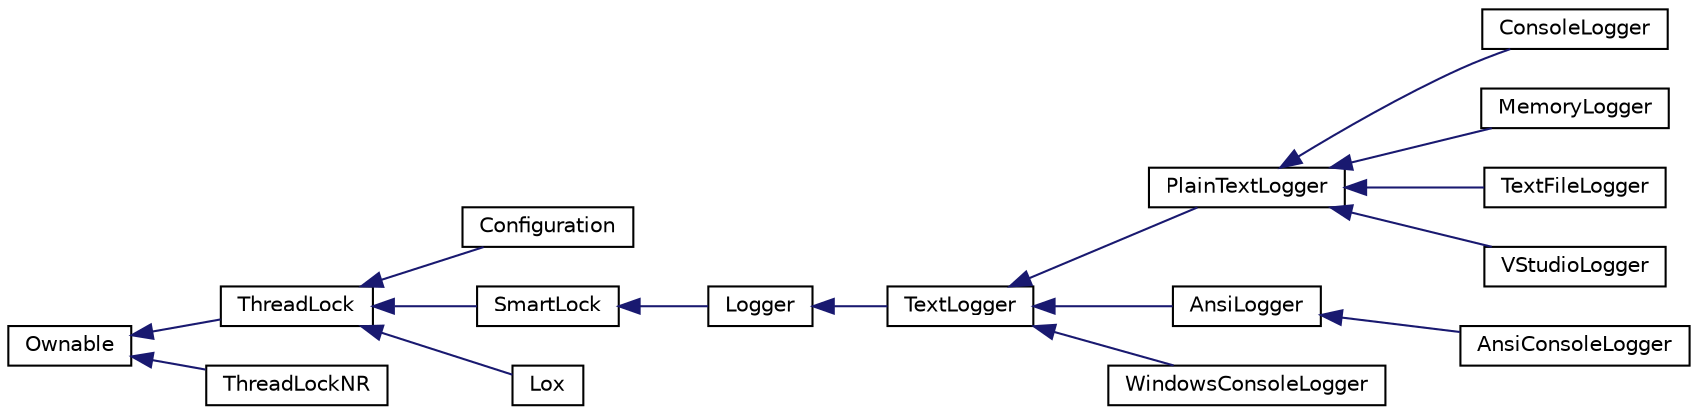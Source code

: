 digraph "Graphical Class Hierarchy"
{
  edge [fontname="Helvetica",fontsize="10",labelfontname="Helvetica",labelfontsize="10"];
  node [fontname="Helvetica",fontsize="10",shape=record];
  rankdir="LR";
  Node1 [label="Ownable",height=0.2,width=0.4,color="black", fillcolor="white", style="filled",URL="$classaworx_1_1lib_1_1Ownable.html"];
  Node1 -> Node2 [dir="back",color="midnightblue",fontsize="10",style="solid",fontname="Helvetica"];
  Node2 [label="ThreadLock",height=0.2,width=0.4,color="black", fillcolor="white", style="filled",URL="$classaworx_1_1lib_1_1threads_1_1ThreadLock.html"];
  Node2 -> Node3 [dir="back",color="midnightblue",fontsize="10",style="solid",fontname="Helvetica"];
  Node3 [label="Configuration",height=0.2,width=0.4,color="black", fillcolor="white", style="filled",URL="$classaworx_1_1lib_1_1config_1_1Configuration.html"];
  Node2 -> Node4 [dir="back",color="midnightblue",fontsize="10",style="solid",fontname="Helvetica"];
  Node4 [label="SmartLock",height=0.2,width=0.4,color="black", fillcolor="white", style="filled",URL="$classaworx_1_1lib_1_1threads_1_1SmartLock.html"];
  Node4 -> Node5 [dir="back",color="midnightblue",fontsize="10",style="solid",fontname="Helvetica"];
  Node5 [label="Logger",height=0.2,width=0.4,color="black", fillcolor="white", style="filled",URL="$classaworx_1_1lox_1_1core_1_1Logger.html"];
  Node5 -> Node6 [dir="back",color="midnightblue",fontsize="10",style="solid",fontname="Helvetica"];
  Node6 [label="TextLogger",height=0.2,width=0.4,color="black", fillcolor="white", style="filled",URL="$classaworx_1_1lox_1_1core_1_1textlogger_1_1TextLogger.html"];
  Node6 -> Node7 [dir="back",color="midnightblue",fontsize="10",style="solid",fontname="Helvetica"];
  Node7 [label="PlainTextLogger",height=0.2,width=0.4,color="black", fillcolor="white", style="filled",URL="$classaworx_1_1lox_1_1core_1_1textlogger_1_1PlainTextLogger.html"];
  Node7 -> Node8 [dir="back",color="midnightblue",fontsize="10",style="solid",fontname="Helvetica"];
  Node8 [label="ConsoleLogger",height=0.2,width=0.4,color="black", fillcolor="white", style="filled",URL="$classaworx_1_1lox_1_1loggers_1_1ConsoleLogger.html"];
  Node7 -> Node9 [dir="back",color="midnightblue",fontsize="10",style="solid",fontname="Helvetica"];
  Node9 [label="MemoryLogger",height=0.2,width=0.4,color="black", fillcolor="white", style="filled",URL="$classaworx_1_1lox_1_1loggers_1_1MemoryLogger.html"];
  Node7 -> Node10 [dir="back",color="midnightblue",fontsize="10",style="solid",fontname="Helvetica"];
  Node10 [label="TextFileLogger",height=0.2,width=0.4,color="black", fillcolor="white", style="filled",URL="$classaworx_1_1lox_1_1loggers_1_1TextFileLogger.html"];
  Node7 -> Node11 [dir="back",color="midnightblue",fontsize="10",style="solid",fontname="Helvetica"];
  Node11 [label="VStudioLogger",height=0.2,width=0.4,color="black", fillcolor="white", style="filled",URL="$classaworx_1_1lox_1_1loggers_1_1VStudioLogger.html"];
  Node6 -> Node12 [dir="back",color="midnightblue",fontsize="10",style="solid",fontname="Helvetica"];
  Node12 [label="AnsiLogger",height=0.2,width=0.4,color="black", fillcolor="white", style="filled",URL="$classaworx_1_1lox_1_1loggers_1_1AnsiLogger.html"];
  Node12 -> Node13 [dir="back",color="midnightblue",fontsize="10",style="solid",fontname="Helvetica"];
  Node13 [label="AnsiConsoleLogger",height=0.2,width=0.4,color="black", fillcolor="white", style="filled",URL="$classaworx_1_1lox_1_1loggers_1_1AnsiConsoleLogger.html"];
  Node6 -> Node14 [dir="back",color="midnightblue",fontsize="10",style="solid",fontname="Helvetica"];
  Node14 [label="WindowsConsoleLogger",height=0.2,width=0.4,color="black", fillcolor="white", style="filled",URL="$classaworx_1_1lox_1_1loggers_1_1WindowsConsoleLogger.html"];
  Node2 -> Node15 [dir="back",color="midnightblue",fontsize="10",style="solid",fontname="Helvetica"];
  Node15 [label="Lox",height=0.2,width=0.4,color="black", fillcolor="white", style="filled",URL="$classaworx_1_1lox_1_1Lox.html"];
  Node1 -> Node16 [dir="back",color="midnightblue",fontsize="10",style="solid",fontname="Helvetica"];
  Node16 [label="ThreadLockNR",height=0.2,width=0.4,color="black", fillcolor="white", style="filled",URL="$classaworx_1_1lib_1_1threads_1_1ThreadLockNR.html"];
}
